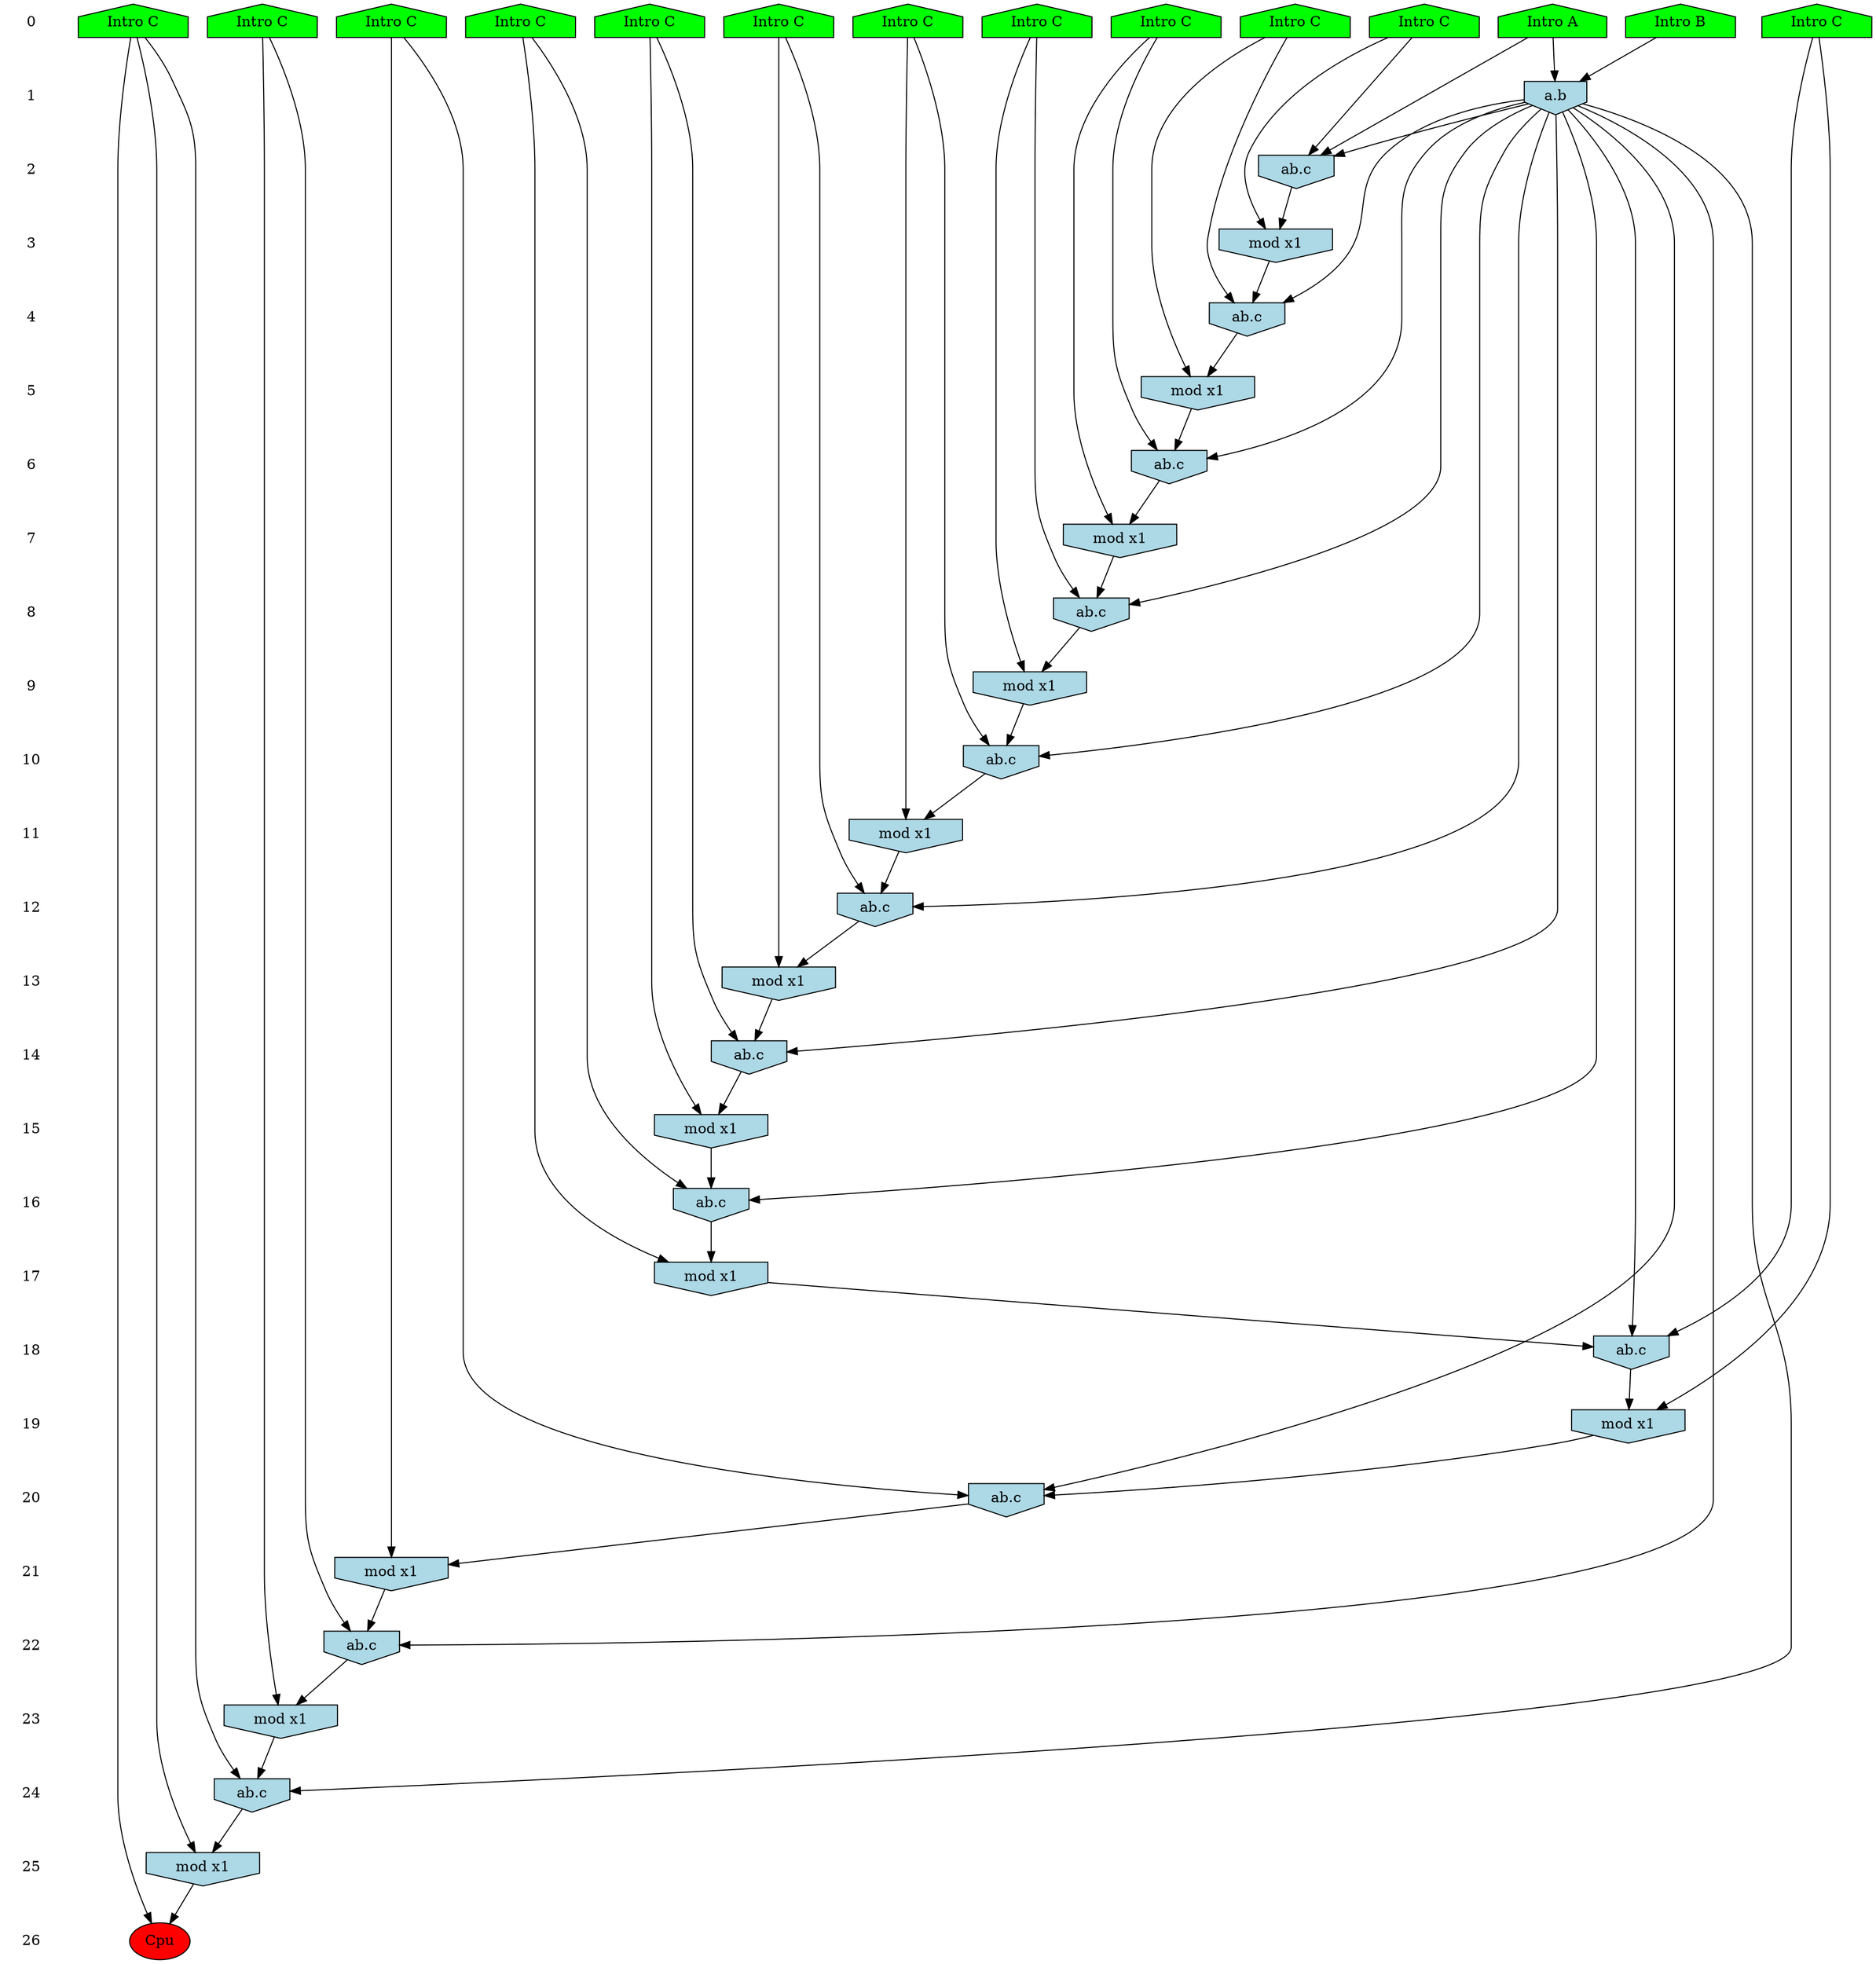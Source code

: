 /* Compression of 6 causal flows obtained in average at 1.892896E+01 t.u */
/* Compressed causal flows were: [2741;2846;3516;3740;3845;3885] */
digraph G{
 ranksep=.5 ; 
{ rank = same ; "0" [shape=plaintext] ; node_1 [label ="Intro A", shape=house, style=filled, fillcolor=green] ;
node_2 [label ="Intro B", shape=house, style=filled, fillcolor=green] ;
node_3 [label ="Intro C", shape=house, style=filled, fillcolor=green] ;
node_4 [label ="Intro C", shape=house, style=filled, fillcolor=green] ;
node_5 [label ="Intro C", shape=house, style=filled, fillcolor=green] ;
node_6 [label ="Intro C", shape=house, style=filled, fillcolor=green] ;
node_7 [label ="Intro C", shape=house, style=filled, fillcolor=green] ;
node_8 [label ="Intro C", shape=house, style=filled, fillcolor=green] ;
node_9 [label ="Intro C", shape=house, style=filled, fillcolor=green] ;
node_10 [label ="Intro C", shape=house, style=filled, fillcolor=green] ;
node_11 [label ="Intro C", shape=house, style=filled, fillcolor=green] ;
node_12 [label ="Intro C", shape=house, style=filled, fillcolor=green] ;
node_13 [label ="Intro C", shape=house, style=filled, fillcolor=green] ;
node_14 [label ="Intro C", shape=house, style=filled, fillcolor=green] ;
}
{ rank = same ; "1" [shape=plaintext] ; node_15 [label="a.b", shape=invhouse, style=filled, fillcolor = lightblue] ;
}
{ rank = same ; "2" [shape=plaintext] ; node_16 [label="ab.c", shape=invhouse, style=filled, fillcolor = lightblue] ;
}
{ rank = same ; "3" [shape=plaintext] ; node_17 [label="mod x1", shape=invhouse, style=filled, fillcolor = lightblue] ;
}
{ rank = same ; "4" [shape=plaintext] ; node_18 [label="ab.c", shape=invhouse, style=filled, fillcolor = lightblue] ;
}
{ rank = same ; "5" [shape=plaintext] ; node_19 [label="mod x1", shape=invhouse, style=filled, fillcolor = lightblue] ;
}
{ rank = same ; "6" [shape=plaintext] ; node_20 [label="ab.c", shape=invhouse, style=filled, fillcolor = lightblue] ;
}
{ rank = same ; "7" [shape=plaintext] ; node_21 [label="mod x1", shape=invhouse, style=filled, fillcolor = lightblue] ;
}
{ rank = same ; "8" [shape=plaintext] ; node_22 [label="ab.c", shape=invhouse, style=filled, fillcolor = lightblue] ;
}
{ rank = same ; "9" [shape=plaintext] ; node_23 [label="mod x1", shape=invhouse, style=filled, fillcolor = lightblue] ;
}
{ rank = same ; "10" [shape=plaintext] ; node_24 [label="ab.c", shape=invhouse, style=filled, fillcolor = lightblue] ;
}
{ rank = same ; "11" [shape=plaintext] ; node_25 [label="mod x1", shape=invhouse, style=filled, fillcolor = lightblue] ;
}
{ rank = same ; "12" [shape=plaintext] ; node_26 [label="ab.c", shape=invhouse, style=filled, fillcolor = lightblue] ;
}
{ rank = same ; "13" [shape=plaintext] ; node_27 [label="mod x1", shape=invhouse, style=filled, fillcolor = lightblue] ;
}
{ rank = same ; "14" [shape=plaintext] ; node_28 [label="ab.c", shape=invhouse, style=filled, fillcolor = lightblue] ;
}
{ rank = same ; "15" [shape=plaintext] ; node_29 [label="mod x1", shape=invhouse, style=filled, fillcolor = lightblue] ;
}
{ rank = same ; "16" [shape=plaintext] ; node_30 [label="ab.c", shape=invhouse, style=filled, fillcolor = lightblue] ;
}
{ rank = same ; "17" [shape=plaintext] ; node_31 [label="mod x1", shape=invhouse, style=filled, fillcolor = lightblue] ;
}
{ rank = same ; "18" [shape=plaintext] ; node_32 [label="ab.c", shape=invhouse, style=filled, fillcolor = lightblue] ;
}
{ rank = same ; "19" [shape=plaintext] ; node_33 [label="mod x1", shape=invhouse, style=filled, fillcolor = lightblue] ;
}
{ rank = same ; "20" [shape=plaintext] ; node_34 [label="ab.c", shape=invhouse, style=filled, fillcolor = lightblue] ;
}
{ rank = same ; "21" [shape=plaintext] ; node_35 [label="mod x1", shape=invhouse, style=filled, fillcolor = lightblue] ;
}
{ rank = same ; "22" [shape=plaintext] ; node_36 [label="ab.c", shape=invhouse, style=filled, fillcolor = lightblue] ;
}
{ rank = same ; "23" [shape=plaintext] ; node_37 [label="mod x1", shape=invhouse, style=filled, fillcolor = lightblue] ;
}
{ rank = same ; "24" [shape=plaintext] ; node_38 [label="ab.c", shape=invhouse, style=filled, fillcolor = lightblue] ;
}
{ rank = same ; "25" [shape=plaintext] ; node_39 [label="mod x1", shape=invhouse, style=filled, fillcolor = lightblue] ;
}
{ rank = same ; "26" [shape=plaintext] ; node_40 [label ="Cpu", style=filled, fillcolor=red] ;
}
"0" -> "1" [style="invis"]; 
"1" -> "2" [style="invis"]; 
"2" -> "3" [style="invis"]; 
"3" -> "4" [style="invis"]; 
"4" -> "5" [style="invis"]; 
"5" -> "6" [style="invis"]; 
"6" -> "7" [style="invis"]; 
"7" -> "8" [style="invis"]; 
"8" -> "9" [style="invis"]; 
"9" -> "10" [style="invis"]; 
"10" -> "11" [style="invis"]; 
"11" -> "12" [style="invis"]; 
"12" -> "13" [style="invis"]; 
"13" -> "14" [style="invis"]; 
"14" -> "15" [style="invis"]; 
"15" -> "16" [style="invis"]; 
"16" -> "17" [style="invis"]; 
"17" -> "18" [style="invis"]; 
"18" -> "19" [style="invis"]; 
"19" -> "20" [style="invis"]; 
"20" -> "21" [style="invis"]; 
"21" -> "22" [style="invis"]; 
"22" -> "23" [style="invis"]; 
"23" -> "24" [style="invis"]; 
"24" -> "25" [style="invis"]; 
"25" -> "26" [style="invis"]; 
node_1 -> node_15
node_2 -> node_15
node_1 -> node_16
node_7 -> node_16
node_15 -> node_16
node_7 -> node_17
node_16 -> node_17
node_12 -> node_18
node_15 -> node_18
node_17 -> node_18
node_12 -> node_19
node_18 -> node_19
node_10 -> node_20
node_15 -> node_20
node_19 -> node_20
node_10 -> node_21
node_20 -> node_21
node_14 -> node_22
node_15 -> node_22
node_21 -> node_22
node_14 -> node_23
node_22 -> node_23
node_11 -> node_24
node_15 -> node_24
node_23 -> node_24
node_11 -> node_25
node_24 -> node_25
node_13 -> node_26
node_15 -> node_26
node_25 -> node_26
node_13 -> node_27
node_26 -> node_27
node_8 -> node_28
node_15 -> node_28
node_27 -> node_28
node_8 -> node_29
node_28 -> node_29
node_5 -> node_30
node_15 -> node_30
node_29 -> node_30
node_5 -> node_31
node_30 -> node_31
node_3 -> node_32
node_15 -> node_32
node_31 -> node_32
node_3 -> node_33
node_32 -> node_33
node_4 -> node_34
node_15 -> node_34
node_33 -> node_34
node_4 -> node_35
node_34 -> node_35
node_9 -> node_36
node_15 -> node_36
node_35 -> node_36
node_9 -> node_37
node_36 -> node_37
node_6 -> node_38
node_15 -> node_38
node_37 -> node_38
node_6 -> node_39
node_38 -> node_39
node_6 -> node_40
node_39 -> node_40
}
/*
 Dot generation time: 0.000185
*/